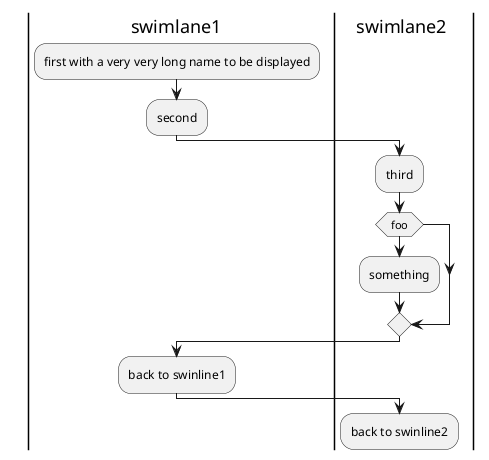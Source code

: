 {
  "sha1": "kmaqzb2vh33ze9y3jm1lid9zcjtgjtr",
  "insertion": {
    "when": "2024-06-03T18:59:33.153Z",
    "user": "plantuml@gmail.com"
  }
}
@startuml
skinparam swimlaneWidth 400
|swimlane1|
:first with a very very long name to be displayed;
:second;
|swimlane2|
:third;
if (foo) then
:something;
endif
|swimlane1|
:back to swinline1;
|swimlane2|
:back to swinline2;
@enduml
